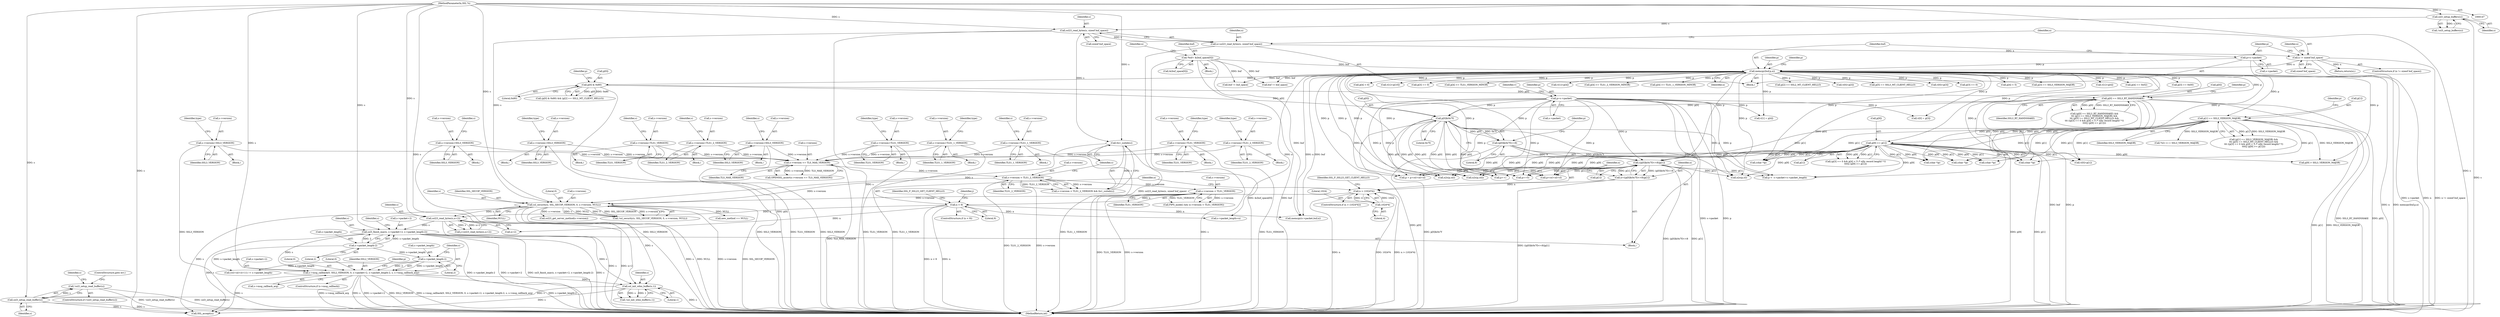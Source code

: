 digraph "0_openssl_392fa7a952e97d82eac6958c81ed1e256e6b8ca5@API" {
"1001149" [label="(Call,!ssl3_setup_read_buffer(s))"];
"1001150" [label="(Call,ssl3_setup_read_buffer(s))"];
"1001119" [label="(Call,ssl_init_wbio_buffer(s,1))"];
"1000723" [label="(Call,ssl_security(s, SSL_SECOP_VERSION, 0, s->version, NULL))"];
"1000199" [label="(Call,ssl23_read_bytes(s, sizeof buf_space))"];
"1000194" [label="(Call,ssl3_setup_buffers(s))"];
"1000148" [label="(MethodParameterIn,SSL *s)"];
"1000701" [label="(Call,tls1_suiteb(s))"];
"1000696" [label="(Call,s->version < TLS1_2_VERSION)"];
"1000689" [label="(Call,s->version <= TLS_MAX_VERSION)"];
"1000606" [label="(Call,s->version=SSL3_VERSION)"];
"1000375" [label="(Call,s->version=SSL3_VERSION)"];
"1000588" [label="(Call,s->version=SSL3_VERSION)"];
"1000356" [label="(Call,s->version=TLS1_VERSION)"];
"1000312" [label="(Call,s->version=TLS1_2_VERSION)"];
"1000406" [label="(Call,s->version=SSL3_VERSION)"];
"1000623" [label="(Call,s->version=TLS1_VERSION)"];
"1000554" [label="(Call,s->version=TLS1_1_VERSION)"];
"1000337" [label="(Call,s->version=TLS1_1_VERSION)"];
"1000571" [label="(Call,s->version=TLS1_VERSION)"];
"1000531" [label="(Call,s->version=TLS1_2_VERSION)"];
"1000711" [label="(Call,s->version < TLS1_VERSION)"];
"1000811" [label="(Call,ssl3_finish_mac(s, s->packet+2, s->packet_length-2))"];
"1000800" [label="(Call,ssl23_read_bytes(s,n+2))"];
"1000790" [label="(Call,n < 9)"];
"1000779" [label="(Call,n > (1024*4))"];
"1000765" [label="(Call,n=((p[0]&0x7f)<<8)|p[1])"];
"1000767" [label="(Call,((p[0]&0x7f)<<8)|p[1])"];
"1000768" [label="(Call,(p[0]&0x7f)<<8)"];
"1000769" [label="(Call,p[0]&0x7f)"];
"1000746" [label="(Call,p=s->packet)"];
"1000221" [label="(Call,p[0] & 0x80)"];
"1000215" [label="(Call,memcpy(buf,p,n))"];
"1000152" [label="(Call,*buf= &(buf_space[0]))"];
"1000210" [label="(Call,p=s->packet)"];
"1000204" [label="(Call,n != sizeof buf_space)"];
"1000197" [label="(Call,n=ssl23_read_bytes(s, sizeof buf_space))"];
"1000430" [label="(Call,p[0] == SSL3_RT_HANDSHAKE)"];
"1000436" [label="(Call,p[1] == SSL3_VERSION_MAJOR)"];
"1000459" [label="(Call,p[9] >= p[1])"];
"1000781" [label="(Call,1024*4)"];
"1000818" [label="(Call,s->packet_length-2)"];
"1000827" [label="(Call,s->msg_callback(0, SSL2_VERSION, 0, s->packet+2, s->packet_length-2, s, s->msg_callback_arg))"];
"1000836" [label="(Call,s->packet_length-2)"];
"1000481" [label="(Call,p[4] < 6)"];
"1000503" [label="(Call,v[1]=p[10])"];
"1000783" [label="(Literal,4)"];
"1001151" [label="(Identifier,s)"];
"1000637" [label="(Call,(char *)p)"];
"1000782" [label="(Literal,1024)"];
"1000792" [label="(Literal,9)"];
"1000195" [label="(Identifier,s)"];
"1000811" [label="(Call,ssl3_finish_mac(s, s->packet+2, s->packet_length-2))"];
"1000200" [label="(Identifier,s)"];
"1001099" [label="(Call,ssl23_get_server_method(s->version))"];
"1000712" [label="(Call,s->version)"];
"1000747" [label="(Identifier,p)"];
"1000492" [label="(Call,p[9] > SSL3_VERSION_MAJOR)"];
"1000336" [label="(Block,)"];
"1000222" [label="(Call,p[0])"];
"1000711" [label="(Call,s->version < TLS1_VERSION)"];
"1000765" [label="(Call,n=((p[0]&0x7f)<<8)|p[1])"];
"1000769" [label="(Call,p[0]&0x7f)"];
"1000572" [label="(Call,s->version)"];
"1000715" [label="(Identifier,TLS1_VERSION)"];
"1000537" [label="(Identifier,type)"];
"1000827" [label="(Call,s->msg_callback(0, SSL2_VERSION, 0, s->packet+2, s->packet_length-2, s, s->msg_callback_arg))"];
"1000606" [label="(Call,s->version=SSL3_VERSION)"];
"1000836" [label="(Call,s->packet_length-2)"];
"1000646" [label="(Call,(char *)p)"];
"1000220" [label="(Call,(p[0] & 0x80) && (p[2] == SSL2_MT_CLIENT_HELLO))"];
"1000689" [label="(Call,s->version <= TLS_MAX_VERSION)"];
"1000558" [label="(Identifier,TLS1_1_VERSION)"];
"1001275" [label="(MethodReturn,int)"];
"1000203" [label="(ControlStructure,if (n != sizeof buf_space))"];
"1000588" [label="(Call,s->version=SSL3_VERSION)"];
"1000776" [label="(Identifier,p)"];
"1000449" [label="(Call,p[3] == 0)"];
"1000725" [label="(Identifier,SSL_SECOP_VERSION)"];
"1000790" [label="(Call,n < 9)"];
"1000774" [label="(Literal,8)"];
"1000746" [label="(Call,p=s->packet)"];
"1001008" [label="(Call,p+csl+sil+cl)"];
"1000587" [label="(Block,)"];
"1000292" [label="(Call,p[4] >= TLS1_VERSION_MINOR)"];
"1000831" [label="(Call,s->packet+2)"];
"1000312" [label="(Call,s->version=TLS1_2_VERSION)"];
"1000252" [label="(Call,v[1]=p[4])"];
"1000341" [label="(Identifier,TLS1_1_VERSION)"];
"1000460" [label="(Call,p[9])"];
"1000553" [label="(Block,)"];
"1000850" [label="(Call,p+=5)"];
"1000770" [label="(Call,p[0])"];
"1000813" [label="(Call,s->packet+2)"];
"1001167" [label="(Call,memcpy(s->packet,buf,n))"];
"1000300" [label="(Call,p[4] >= TLS1_2_VERSION_MINOR)"];
"1000444" [label="(Identifier,p)"];
"1000830" [label="(Literal,0)"];
"1000722" [label="(Call,!ssl_security(s, SSL_SECOP_VERSION, 0, s->version, NULL))"];
"1000678" [label="(Call,(char *)p)"];
"1001119" [label="(Call,ssl_init_wbio_buffer(s,1))"];
"1000623" [label="(Call,s->version=TLS1_VERSION)"];
"1000709" [label="(Call,FIPS_mode() && (s->version < TLS1_VERSION))"];
"1000197" [label="(Call,n=ssl23_read_bytes(s, sizeof buf_space))"];
"1000337" [label="(Call,s->version=TLS1_1_VERSION)"];
"1000198" [label="(Identifier,n)"];
"1000842" [label="(Call,s->msg_callback_arg)"];
"1000753" [label="(Identifier,v)"];
"1000152" [label="(Call,*buf= &(buf_space[0]))"];
"1000325" [label="(Call,p[4] >= TLS1_1_VERSION_MINOR)"];
"1000766" [label="(Identifier,n)"];
"1000228" [label="(Identifier,p)"];
"1000182" [label="(Block,)"];
"1001152" [label="(ControlStructure,goto err;)"];
"1000410" [label="(Identifier,SSL3_VERSION)"];
"1000605" [label="(Block,)"];
"1000316" [label="(Identifier,TLS1_2_VERSION)"];
"1000212" [label="(Call,s->packet)"];
"1000311" [label="(Block,)"];
"1000435" [label="(Call,(p[1] == SSL3_VERSION_MAJOR) &&\n\t\t\t (p[5] == SSL3_MT_CLIENT_HELLO) &&\n\t\t\t ((p[3] == 0 && p[4] < 5 /* silly record length? */)\n\t\t\t\t|| (p[9] >= p[1])))"];
"1000218" [label="(Identifier,n)"];
"1000812" [label="(Identifier,s)"];
"1000226" [label="(Call,p[2] == SSL2_MT_CLIENT_HELLO)"];
"1000194" [label="(Call,ssl3_setup_buffers(s))"];
"1000723" [label="(Call,ssl_security(s, SSL_SECOP_VERSION, 0, s->version, NULL))"];
"1000430" [label="(Call,p[0] == SSL3_RT_HANDSHAKE)"];
"1000215" [label="(Call,memcpy(buf,p,n))"];
"1000575" [label="(Identifier,TLS1_VERSION)"];
"1000779" [label="(Call,n > (1024*4))"];
"1000245" [label="(Call,v[0]=p[3])"];
"1000225" [label="(Literal,0x80)"];
"1001149" [label="(Call,!ssl3_setup_read_buffer(s))"];
"1000837" [label="(Call,s->packet_length)"];
"1000786" [label="(Identifier,SSL_F_SSL23_GET_CLIENT_HELLO)"];
"1001016" [label="(Call,p <  s->packet+s->packet_length)"];
"1000344" [label="(Identifier,s)"];
"1000798" [label="(Call,j=ssl23_read_bytes(s,n+2))"];
"1000872" [label="(Call,(csl+sil+cl+11) != s->packet_length)"];
"1000442" [label="(Call,p[5] == SSL3_MT_CLIENT_HELLO)"];
"1000818" [label="(Call,s->packet_length-2)"];
"1001155" [label="(Identifier,s)"];
"1001267" [label="(Call,buf != buf_space)"];
"1000554" [label="(Call,s->version=TLS1_1_VERSION)"];
"1001121" [label="(Literal,1)"];
"1000217" [label="(Identifier,p)"];
"1000205" [label="(Identifier,n)"];
"1000663" [label="(Call,(char *)p)"];
"1000629" [label="(Identifier,type)"];
"1000594" [label="(Identifier,type)"];
"1000801" [label="(Identifier,s)"];
"1000726" [label="(Literal,0)"];
"1000700" [label="(Identifier,TLS1_2_VERSION)"];
"1000277" [label="(Call,v[0]=p[3])"];
"1000856" [label="(Call,n2s(p,sil))"];
"1000778" [label="(ControlStructure,if (n > (1024*4)))"];
"1000438" [label="(Identifier,p)"];
"1000819" [label="(Call,s->packet_length)"];
"1000476" [label="(Call,p[3] == 0)"];
"1000789" [label="(ControlStructure,if (n < 9))"];
"1000781" [label="(Call,1024*4)"];
"1000313" [label="(Call,s->version)"];
"1000429" [label="(Call,(p[0] == SSL3_RT_HANDSHAKE) &&\n\t\t\t (p[1] == SSL3_VERSION_MAJOR) &&\n\t\t\t (p[5] == SSL3_MT_CLIENT_HELLO) &&\n\t\t\t ((p[3] == 0 && p[4] < 5 /* silly record length? */)\n\t\t\t\t|| (p[9] >= p[1])))"];
"1001148" [label="(ControlStructure,if (!ssl3_setup_read_buffer(s)))"];
"1000767" [label="(Call,((p[0]&0x7f)<<8)|p[1])"];
"1000201" [label="(Call,sizeof buf_space)"];
"1001120" [label="(Identifier,s)"];
"1000204" [label="(Call,n != sizeof buf_space)"];
"1000209" [label="(Identifier,n)"];
"1000822" [label="(Literal,2)"];
"1000758" [label="(Call,v[1] = p[4])"];
"1000846" [label="(Identifier,p)"];
"1000607" [label="(Call,s->version)"];
"1000206" [label="(Call,sizeof buf_space)"];
"1000780" [label="(Identifier,n)"];
"1000577" [label="(Identifier,type)"];
"1000375" [label="(Call,s->version=SSL3_VERSION)"];
"1000436" [label="(Call,p[1] == SSL3_VERSION_MAJOR)"];
"1001104" [label="(Call,new_method == NULL)"];
"1000454" [label="(Call,p[4] < 5)"];
"1000440" [label="(Identifier,SSL3_VERSION_MAJOR)"];
"1000773" [label="(Literal,0x7f)"];
"1000360" [label="(Identifier,TLS1_VERSION)"];
"1000148" [label="(MethodParameterIn,SSL *s)"];
"1000800" [label="(Call,ssl23_read_bytes(s,n+2))"];
"1000622" [label="(Block,)"];
"1000271" [label="(Call,p[3] == SSL3_VERSION_MAJOR)"];
"1000555" [label="(Call,s->version)"];
"1000823" [label="(ControlStructure,if (s->msg_callback))"];
"1000467" [label="(Call,v[0]=p[1])"];
"1000463" [label="(Call,p[1])"];
"1000899" [label="(Call,*(d++) = SSL3_VERSION_MAJOR)"];
"1000802" [label="(Call,n+2)"];
"1000223" [label="(Identifier,p)"];
"1000624" [label="(Call,s->version)"];
"1000210" [label="(Call,p=s->packet)"];
"1000434" [label="(Identifier,SSL3_RT_HANDSHAKE)"];
"1000571" [label="(Call,s->version=TLS1_VERSION)"];
"1000702" [label="(Identifier,s)"];
"1000459" [label="(Call,p[9] >= p[1])"];
"1000859" [label="(Call,n2s(p,cl))"];
"1001118" [label="(Call,!ssl_init_wbio_buffer(s,1))"];
"1000199" [label="(Call,ssl23_read_bytes(s, sizeof buf_space))"];
"1000530" [label="(Block,)"];
"1000627" [label="(Identifier,TLS1_VERSION)"];
"1000535" [label="(Identifier,TLS1_2_VERSION)"];
"1000727" [label="(Call,s->version)"];
"1000751" [label="(Call,v[0] = p[3])"];
"1000447" [label="(Call,(p[3] == 0 && p[4] < 5 /* silly record length? */)\n\t\t\t\t|| (p[9] >= p[1]))"];
"1000319" [label="(Identifier,s)"];
"1000589" [label="(Call,s->version)"];
"1000570" [label="(Block,)"];
"1000825" [label="(Identifier,s)"];
"1001006" [label="(Call,p = p+csl+sil+cl)"];
"1000841" [label="(Identifier,s)"];
"1000357" [label="(Call,s->version)"];
"1000406" [label="(Call,s->version=SSL3_VERSION)"];
"1000211" [label="(Identifier,p)"];
"1000437" [label="(Call,p[1])"];
"1000363" [label="(Identifier,s)"];
"1000284" [label="(Call,v[1]=p[4])"];
"1000655" [label="(Call,(char *)p)"];
"1000374" [label="(Block,)"];
"1000239" [label="(Call,p[4] == 0x02)"];
"1000531" [label="(Call,s->version=TLS1_2_VERSION)"];
"1000376" [label="(Call,s->version)"];
"1000853" [label="(Call,n2s(p,csl))"];
"1001263" [label="(Call,SSL_accept(s))"];
"1000216" [label="(Identifier,buf)"];
"1000413" [label="(Identifier,s)"];
"1000610" [label="(Identifier,SSL3_VERSION)"];
"1000696" [label="(Call,s->version < TLS1_2_VERSION)"];
"1000775" [label="(Call,p[1])"];
"1000560" [label="(Identifier,type)"];
"1000532" [label="(Call,s->version)"];
"1000592" [label="(Identifier,SSL3_VERSION)"];
"1000221" [label="(Call,p[0] & 0x80)"];
"1001133" [label="(Call,s->packet_length=n)"];
"1000379" [label="(Identifier,SSL3_VERSION)"];
"1000612" [label="(Identifier,type)"];
"1000153" [label="(Identifier,buf)"];
"1000208" [label="(Return,return(n);)"];
"1000382" [label="(Identifier,s)"];
"1000690" [label="(Call,s->version)"];
"1000338" [label="(Call,s->version)"];
"1000828" [label="(Literal,0)"];
"1001150" [label="(Call,ssl3_setup_read_buffer(s))"];
"1000799" [label="(Identifier,j)"];
"1000355" [label="(Block,)"];
"1000697" [label="(Call,s->version)"];
"1000234" [label="(Call,p[3] == 0x00)"];
"1000748" [label="(Call,s->packet)"];
"1000730" [label="(Identifier,NULL)"];
"1000407" [label="(Call,s->version)"];
"1000742" [label="(Block,)"];
"1000829" [label="(Identifier,SSL2_VERSION)"];
"1000431" [label="(Call,p[0])"];
"1001257" [label="(Call,buf != buf_space)"];
"1000168" [label="(Identifier,n)"];
"1000768" [label="(Call,(p[0]&0x7f)<<8)"];
"1000701" [label="(Call,tls1_suiteb(s))"];
"1000405" [label="(Block,)"];
"1000795" [label="(Identifier,SSL_F_SSL23_GET_CLIENT_HELLO)"];
"1000154" [label="(Call,&(buf_space[0]))"];
"1001031" [label="(Call,p++)"];
"1000791" [label="(Identifier,n)"];
"1000149" [label="(Block,)"];
"1000688" [label="(Call,OPENSSL_assert(s->version <= TLS_MAX_VERSION))"];
"1000193" [label="(Call,!ssl3_setup_buffers(s))"];
"1000356" [label="(Call,s->version=TLS1_VERSION)"];
"1000724" [label="(Identifier,s)"];
"1000693" [label="(Identifier,TLS_MAX_VERSION)"];
"1000840" [label="(Literal,2)"];
"1000695" [label="(Call,s->version < TLS1_2_VERSION && tls1_suiteb(s))"];
"1001149" -> "1001148"  [label="AST: "];
"1001149" -> "1001150"  [label="CFG: "];
"1001150" -> "1001149"  [label="AST: "];
"1001152" -> "1001149"  [label="CFG: "];
"1001155" -> "1001149"  [label="CFG: "];
"1001149" -> "1001275"  [label="DDG: ssl3_setup_read_buffer(s)"];
"1001149" -> "1001275"  [label="DDG: !ssl3_setup_read_buffer(s)"];
"1001150" -> "1001149"  [label="DDG: s"];
"1001150" -> "1001151"  [label="CFG: "];
"1001151" -> "1001150"  [label="AST: "];
"1001150" -> "1001275"  [label="DDG: s"];
"1001119" -> "1001150"  [label="DDG: s"];
"1000148" -> "1001150"  [label="DDG: s"];
"1001150" -> "1001263"  [label="DDG: s"];
"1001119" -> "1001118"  [label="AST: "];
"1001119" -> "1001121"  [label="CFG: "];
"1001120" -> "1001119"  [label="AST: "];
"1001121" -> "1001119"  [label="AST: "];
"1001118" -> "1001119"  [label="CFG: "];
"1001119" -> "1001275"  [label="DDG: s"];
"1001119" -> "1001118"  [label="DDG: s"];
"1001119" -> "1001118"  [label="DDG: 1"];
"1000723" -> "1001119"  [label="DDG: s"];
"1000811" -> "1001119"  [label="DDG: s"];
"1000827" -> "1001119"  [label="DDG: s"];
"1000148" -> "1001119"  [label="DDG: s"];
"1001119" -> "1001263"  [label="DDG: s"];
"1000723" -> "1000722"  [label="AST: "];
"1000723" -> "1000730"  [label="CFG: "];
"1000724" -> "1000723"  [label="AST: "];
"1000725" -> "1000723"  [label="AST: "];
"1000726" -> "1000723"  [label="AST: "];
"1000727" -> "1000723"  [label="AST: "];
"1000730" -> "1000723"  [label="AST: "];
"1000722" -> "1000723"  [label="CFG: "];
"1000723" -> "1001275"  [label="DDG: s"];
"1000723" -> "1001275"  [label="DDG: NULL"];
"1000723" -> "1001275"  [label="DDG: s->version"];
"1000723" -> "1001275"  [label="DDG: SSL_SECOP_VERSION"];
"1000723" -> "1000722"  [label="DDG: s"];
"1000723" -> "1000722"  [label="DDG: NULL"];
"1000723" -> "1000722"  [label="DDG: 0"];
"1000723" -> "1000722"  [label="DDG: SSL_SECOP_VERSION"];
"1000723" -> "1000722"  [label="DDG: s->version"];
"1000199" -> "1000723"  [label="DDG: s"];
"1000701" -> "1000723"  [label="DDG: s"];
"1000148" -> "1000723"  [label="DDG: s"];
"1000696" -> "1000723"  [label="DDG: s->version"];
"1000711" -> "1000723"  [label="DDG: s->version"];
"1000723" -> "1000800"  [label="DDG: s"];
"1000723" -> "1001099"  [label="DDG: s->version"];
"1000723" -> "1001104"  [label="DDG: NULL"];
"1000723" -> "1001263"  [label="DDG: s"];
"1000199" -> "1000197"  [label="AST: "];
"1000199" -> "1000201"  [label="CFG: "];
"1000200" -> "1000199"  [label="AST: "];
"1000201" -> "1000199"  [label="AST: "];
"1000197" -> "1000199"  [label="CFG: "];
"1000199" -> "1001275"  [label="DDG: s"];
"1000199" -> "1000197"  [label="DDG: s"];
"1000194" -> "1000199"  [label="DDG: s"];
"1000148" -> "1000199"  [label="DDG: s"];
"1000199" -> "1000701"  [label="DDG: s"];
"1000194" -> "1000193"  [label="AST: "];
"1000194" -> "1000195"  [label="CFG: "];
"1000195" -> "1000194"  [label="AST: "];
"1000193" -> "1000194"  [label="CFG: "];
"1000194" -> "1001275"  [label="DDG: s"];
"1000194" -> "1000193"  [label="DDG: s"];
"1000148" -> "1000194"  [label="DDG: s"];
"1000148" -> "1000147"  [label="AST: "];
"1000148" -> "1001275"  [label="DDG: s"];
"1000148" -> "1000701"  [label="DDG: s"];
"1000148" -> "1000800"  [label="DDG: s"];
"1000148" -> "1000811"  [label="DDG: s"];
"1000148" -> "1000827"  [label="DDG: s"];
"1000148" -> "1001263"  [label="DDG: s"];
"1000701" -> "1000695"  [label="AST: "];
"1000701" -> "1000702"  [label="CFG: "];
"1000702" -> "1000701"  [label="AST: "];
"1000695" -> "1000701"  [label="CFG: "];
"1000701" -> "1001275"  [label="DDG: s"];
"1000701" -> "1000695"  [label="DDG: s"];
"1000696" -> "1000695"  [label="AST: "];
"1000696" -> "1000700"  [label="CFG: "];
"1000697" -> "1000696"  [label="AST: "];
"1000700" -> "1000696"  [label="AST: "];
"1000702" -> "1000696"  [label="CFG: "];
"1000695" -> "1000696"  [label="CFG: "];
"1000696" -> "1001275"  [label="DDG: TLS1_2_VERSION"];
"1000696" -> "1001275"  [label="DDG: s->version"];
"1000696" -> "1000695"  [label="DDG: s->version"];
"1000696" -> "1000695"  [label="DDG: TLS1_2_VERSION"];
"1000689" -> "1000696"  [label="DDG: s->version"];
"1000696" -> "1000711"  [label="DDG: s->version"];
"1000689" -> "1000688"  [label="AST: "];
"1000689" -> "1000693"  [label="CFG: "];
"1000690" -> "1000689"  [label="AST: "];
"1000693" -> "1000689"  [label="AST: "];
"1000688" -> "1000689"  [label="CFG: "];
"1000689" -> "1001275"  [label="DDG: TLS_MAX_VERSION"];
"1000689" -> "1000688"  [label="DDG: s->version"];
"1000689" -> "1000688"  [label="DDG: TLS_MAX_VERSION"];
"1000606" -> "1000689"  [label="DDG: s->version"];
"1000375" -> "1000689"  [label="DDG: s->version"];
"1000588" -> "1000689"  [label="DDG: s->version"];
"1000356" -> "1000689"  [label="DDG: s->version"];
"1000312" -> "1000689"  [label="DDG: s->version"];
"1000406" -> "1000689"  [label="DDG: s->version"];
"1000623" -> "1000689"  [label="DDG: s->version"];
"1000554" -> "1000689"  [label="DDG: s->version"];
"1000337" -> "1000689"  [label="DDG: s->version"];
"1000571" -> "1000689"  [label="DDG: s->version"];
"1000531" -> "1000689"  [label="DDG: s->version"];
"1000606" -> "1000605"  [label="AST: "];
"1000606" -> "1000610"  [label="CFG: "];
"1000607" -> "1000606"  [label="AST: "];
"1000610" -> "1000606"  [label="AST: "];
"1000612" -> "1000606"  [label="CFG: "];
"1000606" -> "1001275"  [label="DDG: SSL3_VERSION"];
"1000375" -> "1000374"  [label="AST: "];
"1000375" -> "1000379"  [label="CFG: "];
"1000376" -> "1000375"  [label="AST: "];
"1000379" -> "1000375"  [label="AST: "];
"1000382" -> "1000375"  [label="CFG: "];
"1000375" -> "1001275"  [label="DDG: SSL3_VERSION"];
"1000588" -> "1000587"  [label="AST: "];
"1000588" -> "1000592"  [label="CFG: "];
"1000589" -> "1000588"  [label="AST: "];
"1000592" -> "1000588"  [label="AST: "];
"1000594" -> "1000588"  [label="CFG: "];
"1000588" -> "1001275"  [label="DDG: SSL3_VERSION"];
"1000356" -> "1000355"  [label="AST: "];
"1000356" -> "1000360"  [label="CFG: "];
"1000357" -> "1000356"  [label="AST: "];
"1000360" -> "1000356"  [label="AST: "];
"1000363" -> "1000356"  [label="CFG: "];
"1000356" -> "1001275"  [label="DDG: TLS1_VERSION"];
"1000312" -> "1000311"  [label="AST: "];
"1000312" -> "1000316"  [label="CFG: "];
"1000313" -> "1000312"  [label="AST: "];
"1000316" -> "1000312"  [label="AST: "];
"1000319" -> "1000312"  [label="CFG: "];
"1000406" -> "1000405"  [label="AST: "];
"1000406" -> "1000410"  [label="CFG: "];
"1000407" -> "1000406"  [label="AST: "];
"1000410" -> "1000406"  [label="AST: "];
"1000413" -> "1000406"  [label="CFG: "];
"1000406" -> "1001275"  [label="DDG: SSL3_VERSION"];
"1000623" -> "1000622"  [label="AST: "];
"1000623" -> "1000627"  [label="CFG: "];
"1000624" -> "1000623"  [label="AST: "];
"1000627" -> "1000623"  [label="AST: "];
"1000629" -> "1000623"  [label="CFG: "];
"1000623" -> "1001275"  [label="DDG: TLS1_VERSION"];
"1000554" -> "1000553"  [label="AST: "];
"1000554" -> "1000558"  [label="CFG: "];
"1000555" -> "1000554"  [label="AST: "];
"1000558" -> "1000554"  [label="AST: "];
"1000560" -> "1000554"  [label="CFG: "];
"1000554" -> "1001275"  [label="DDG: TLS1_1_VERSION"];
"1000337" -> "1000336"  [label="AST: "];
"1000337" -> "1000341"  [label="CFG: "];
"1000338" -> "1000337"  [label="AST: "];
"1000341" -> "1000337"  [label="AST: "];
"1000344" -> "1000337"  [label="CFG: "];
"1000337" -> "1001275"  [label="DDG: TLS1_1_VERSION"];
"1000571" -> "1000570"  [label="AST: "];
"1000571" -> "1000575"  [label="CFG: "];
"1000572" -> "1000571"  [label="AST: "];
"1000575" -> "1000571"  [label="AST: "];
"1000577" -> "1000571"  [label="CFG: "];
"1000571" -> "1001275"  [label="DDG: TLS1_VERSION"];
"1000531" -> "1000530"  [label="AST: "];
"1000531" -> "1000535"  [label="CFG: "];
"1000532" -> "1000531"  [label="AST: "];
"1000535" -> "1000531"  [label="AST: "];
"1000537" -> "1000531"  [label="CFG: "];
"1000711" -> "1000709"  [label="AST: "];
"1000711" -> "1000715"  [label="CFG: "];
"1000712" -> "1000711"  [label="AST: "];
"1000715" -> "1000711"  [label="AST: "];
"1000709" -> "1000711"  [label="CFG: "];
"1000711" -> "1001275"  [label="DDG: TLS1_VERSION"];
"1000711" -> "1001275"  [label="DDG: s->version"];
"1000711" -> "1000709"  [label="DDG: s->version"];
"1000711" -> "1000709"  [label="DDG: TLS1_VERSION"];
"1000811" -> "1000742"  [label="AST: "];
"1000811" -> "1000818"  [label="CFG: "];
"1000812" -> "1000811"  [label="AST: "];
"1000813" -> "1000811"  [label="AST: "];
"1000818" -> "1000811"  [label="AST: "];
"1000825" -> "1000811"  [label="CFG: "];
"1000811" -> "1001275"  [label="DDG: s->packet_length-2"];
"1000811" -> "1001275"  [label="DDG: s->packet+2"];
"1000811" -> "1001275"  [label="DDG: ssl3_finish_mac(s, s->packet+2, s->packet_length-2)"];
"1000811" -> "1001275"  [label="DDG: s"];
"1000800" -> "1000811"  [label="DDG: s"];
"1000818" -> "1000811"  [label="DDG: s->packet_length"];
"1000818" -> "1000811"  [label="DDG: 2"];
"1000811" -> "1000827"  [label="DDG: s"];
"1000811" -> "1001263"  [label="DDG: s"];
"1000800" -> "1000798"  [label="AST: "];
"1000800" -> "1000802"  [label="CFG: "];
"1000801" -> "1000800"  [label="AST: "];
"1000802" -> "1000800"  [label="AST: "];
"1000798" -> "1000800"  [label="CFG: "];
"1000800" -> "1001275"  [label="DDG: n+2"];
"1000800" -> "1001275"  [label="DDG: s"];
"1000800" -> "1000798"  [label="DDG: s"];
"1000800" -> "1000798"  [label="DDG: n+2"];
"1000790" -> "1000800"  [label="DDG: n"];
"1000790" -> "1000789"  [label="AST: "];
"1000790" -> "1000792"  [label="CFG: "];
"1000791" -> "1000790"  [label="AST: "];
"1000792" -> "1000790"  [label="AST: "];
"1000795" -> "1000790"  [label="CFG: "];
"1000799" -> "1000790"  [label="CFG: "];
"1000790" -> "1001275"  [label="DDG: n"];
"1000790" -> "1001275"  [label="DDG: n < 9"];
"1000779" -> "1000790"  [label="DDG: n"];
"1000790" -> "1000802"  [label="DDG: n"];
"1000790" -> "1001133"  [label="DDG: n"];
"1000790" -> "1001167"  [label="DDG: n"];
"1000779" -> "1000778"  [label="AST: "];
"1000779" -> "1000781"  [label="CFG: "];
"1000780" -> "1000779"  [label="AST: "];
"1000781" -> "1000779"  [label="AST: "];
"1000786" -> "1000779"  [label="CFG: "];
"1000791" -> "1000779"  [label="CFG: "];
"1000779" -> "1001275"  [label="DDG: n"];
"1000779" -> "1001275"  [label="DDG: 1024*4"];
"1000779" -> "1001275"  [label="DDG: n > (1024*4)"];
"1000765" -> "1000779"  [label="DDG: n"];
"1000781" -> "1000779"  [label="DDG: 1024"];
"1000781" -> "1000779"  [label="DDG: 4"];
"1000765" -> "1000742"  [label="AST: "];
"1000765" -> "1000767"  [label="CFG: "];
"1000766" -> "1000765"  [label="AST: "];
"1000767" -> "1000765"  [label="AST: "];
"1000780" -> "1000765"  [label="CFG: "];
"1000765" -> "1001275"  [label="DDG: ((p[0]&0x7f)<<8)|p[1]"];
"1000767" -> "1000765"  [label="DDG: (p[0]&0x7f)<<8"];
"1000767" -> "1000765"  [label="DDG: p[1]"];
"1000767" -> "1000775"  [label="CFG: "];
"1000768" -> "1000767"  [label="AST: "];
"1000775" -> "1000767"  [label="AST: "];
"1000767" -> "1001275"  [label="DDG: (p[0]&0x7f)<<8"];
"1000767" -> "1001275"  [label="DDG: p[1]"];
"1000768" -> "1000767"  [label="DDG: p[0]&0x7f"];
"1000768" -> "1000767"  [label="DDG: 8"];
"1000436" -> "1000767"  [label="DDG: p[1]"];
"1000746" -> "1000767"  [label="DDG: p"];
"1000459" -> "1000767"  [label="DDG: p[1]"];
"1000215" -> "1000767"  [label="DDG: p"];
"1000767" -> "1000850"  [label="DDG: p[1]"];
"1000767" -> "1000853"  [label="DDG: p[1]"];
"1000767" -> "1000856"  [label="DDG: p[1]"];
"1000767" -> "1000859"  [label="DDG: p[1]"];
"1000767" -> "1001006"  [label="DDG: p[1]"];
"1000767" -> "1001008"  [label="DDG: p[1]"];
"1000767" -> "1001016"  [label="DDG: p[1]"];
"1000767" -> "1001031"  [label="DDG: p[1]"];
"1000768" -> "1000774"  [label="CFG: "];
"1000769" -> "1000768"  [label="AST: "];
"1000774" -> "1000768"  [label="AST: "];
"1000776" -> "1000768"  [label="CFG: "];
"1000768" -> "1001275"  [label="DDG: p[0]&0x7f"];
"1000769" -> "1000768"  [label="DDG: p[0]"];
"1000769" -> "1000768"  [label="DDG: 0x7f"];
"1000769" -> "1000773"  [label="CFG: "];
"1000770" -> "1000769"  [label="AST: "];
"1000773" -> "1000769"  [label="AST: "];
"1000774" -> "1000769"  [label="CFG: "];
"1000769" -> "1001275"  [label="DDG: p[0]"];
"1000746" -> "1000769"  [label="DDG: p"];
"1000221" -> "1000769"  [label="DDG: p[0]"];
"1000430" -> "1000769"  [label="DDG: p[0]"];
"1000769" -> "1000850"  [label="DDG: p[0]"];
"1000769" -> "1000853"  [label="DDG: p[0]"];
"1000769" -> "1000856"  [label="DDG: p[0]"];
"1000769" -> "1000859"  [label="DDG: p[0]"];
"1000769" -> "1001006"  [label="DDG: p[0]"];
"1000769" -> "1001008"  [label="DDG: p[0]"];
"1000769" -> "1001016"  [label="DDG: p[0]"];
"1000769" -> "1001031"  [label="DDG: p[0]"];
"1000746" -> "1000742"  [label="AST: "];
"1000746" -> "1000748"  [label="CFG: "];
"1000747" -> "1000746"  [label="AST: "];
"1000748" -> "1000746"  [label="AST: "];
"1000753" -> "1000746"  [label="CFG: "];
"1000746" -> "1001275"  [label="DDG: s->packet"];
"1000746" -> "1001275"  [label="DDG: p"];
"1000746" -> "1000751"  [label="DDG: p"];
"1000746" -> "1000758"  [label="DDG: p"];
"1000746" -> "1000850"  [label="DDG: p"];
"1000746" -> "1000853"  [label="DDG: p"];
"1000746" -> "1000856"  [label="DDG: p"];
"1000746" -> "1000859"  [label="DDG: p"];
"1000746" -> "1001006"  [label="DDG: p"];
"1000746" -> "1001008"  [label="DDG: p"];
"1000746" -> "1001016"  [label="DDG: p"];
"1000746" -> "1001031"  [label="DDG: p"];
"1000221" -> "1000220"  [label="AST: "];
"1000221" -> "1000225"  [label="CFG: "];
"1000222" -> "1000221"  [label="AST: "];
"1000225" -> "1000221"  [label="AST: "];
"1000228" -> "1000221"  [label="CFG: "];
"1000220" -> "1000221"  [label="CFG: "];
"1000221" -> "1001275"  [label="DDG: p[0]"];
"1000221" -> "1000220"  [label="DDG: p[0]"];
"1000221" -> "1000220"  [label="DDG: 0x80"];
"1000215" -> "1000221"  [label="DDG: p"];
"1000221" -> "1000430"  [label="DDG: p[0]"];
"1000215" -> "1000182"  [label="AST: "];
"1000215" -> "1000218"  [label="CFG: "];
"1000216" -> "1000215"  [label="AST: "];
"1000217" -> "1000215"  [label="AST: "];
"1000218" -> "1000215"  [label="AST: "];
"1000223" -> "1000215"  [label="CFG: "];
"1000215" -> "1001275"  [label="DDG: buf"];
"1000215" -> "1001275"  [label="DDG: p"];
"1000215" -> "1001275"  [label="DDG: n"];
"1000215" -> "1001275"  [label="DDG: memcpy(buf,p,n)"];
"1000152" -> "1000215"  [label="DDG: buf"];
"1000210" -> "1000215"  [label="DDG: p"];
"1000204" -> "1000215"  [label="DDG: n"];
"1000215" -> "1000226"  [label="DDG: p"];
"1000215" -> "1000234"  [label="DDG: p"];
"1000215" -> "1000239"  [label="DDG: p"];
"1000215" -> "1000245"  [label="DDG: p"];
"1000215" -> "1000252"  [label="DDG: p"];
"1000215" -> "1000271"  [label="DDG: p"];
"1000215" -> "1000277"  [label="DDG: p"];
"1000215" -> "1000284"  [label="DDG: p"];
"1000215" -> "1000292"  [label="DDG: p"];
"1000215" -> "1000300"  [label="DDG: p"];
"1000215" -> "1000325"  [label="DDG: p"];
"1000215" -> "1000430"  [label="DDG: p"];
"1000215" -> "1000436"  [label="DDG: p"];
"1000215" -> "1000442"  [label="DDG: p"];
"1000215" -> "1000449"  [label="DDG: p"];
"1000215" -> "1000454"  [label="DDG: p"];
"1000215" -> "1000459"  [label="DDG: p"];
"1000215" -> "1000467"  [label="DDG: p"];
"1000215" -> "1000476"  [label="DDG: p"];
"1000215" -> "1000481"  [label="DDG: p"];
"1000215" -> "1000492"  [label="DDG: p"];
"1000215" -> "1000503"  [label="DDG: p"];
"1000215" -> "1000637"  [label="DDG: p"];
"1000215" -> "1000751"  [label="DDG: p"];
"1000215" -> "1000758"  [label="DDG: p"];
"1000215" -> "1000850"  [label="DDG: p"];
"1000215" -> "1000853"  [label="DDG: p"];
"1000215" -> "1000856"  [label="DDG: p"];
"1000215" -> "1000859"  [label="DDG: p"];
"1000215" -> "1001006"  [label="DDG: p"];
"1000215" -> "1001008"  [label="DDG: p"];
"1000215" -> "1001016"  [label="DDG: p"];
"1000215" -> "1001031"  [label="DDG: p"];
"1000215" -> "1001133"  [label="DDG: n"];
"1000215" -> "1001167"  [label="DDG: buf"];
"1000215" -> "1001167"  [label="DDG: n"];
"1000215" -> "1001257"  [label="DDG: buf"];
"1000215" -> "1001267"  [label="DDG: buf"];
"1000152" -> "1000149"  [label="AST: "];
"1000152" -> "1000154"  [label="CFG: "];
"1000153" -> "1000152"  [label="AST: "];
"1000154" -> "1000152"  [label="AST: "];
"1000168" -> "1000152"  [label="CFG: "];
"1000152" -> "1001275"  [label="DDG: buf"];
"1000152" -> "1001275"  [label="DDG: &(buf_space[0])"];
"1000152" -> "1001167"  [label="DDG: buf"];
"1000152" -> "1001257"  [label="DDG: buf"];
"1000152" -> "1001267"  [label="DDG: buf"];
"1000210" -> "1000182"  [label="AST: "];
"1000210" -> "1000212"  [label="CFG: "];
"1000211" -> "1000210"  [label="AST: "];
"1000212" -> "1000210"  [label="AST: "];
"1000216" -> "1000210"  [label="CFG: "];
"1000210" -> "1001275"  [label="DDG: s->packet"];
"1000204" -> "1000203"  [label="AST: "];
"1000204" -> "1000206"  [label="CFG: "];
"1000205" -> "1000204"  [label="AST: "];
"1000206" -> "1000204"  [label="AST: "];
"1000209" -> "1000204"  [label="CFG: "];
"1000211" -> "1000204"  [label="CFG: "];
"1000204" -> "1001275"  [label="DDG: n"];
"1000204" -> "1001275"  [label="DDG: n != sizeof buf_space"];
"1000197" -> "1000204"  [label="DDG: n"];
"1000204" -> "1000208"  [label="DDG: n"];
"1000197" -> "1000182"  [label="AST: "];
"1000198" -> "1000197"  [label="AST: "];
"1000205" -> "1000197"  [label="CFG: "];
"1000197" -> "1001275"  [label="DDG: ssl23_read_bytes(s, sizeof buf_space)"];
"1000430" -> "1000429"  [label="AST: "];
"1000430" -> "1000434"  [label="CFG: "];
"1000431" -> "1000430"  [label="AST: "];
"1000434" -> "1000430"  [label="AST: "];
"1000438" -> "1000430"  [label="CFG: "];
"1000429" -> "1000430"  [label="CFG: "];
"1000430" -> "1001275"  [label="DDG: SSL3_RT_HANDSHAKE"];
"1000430" -> "1001275"  [label="DDG: p[0]"];
"1000430" -> "1000429"  [label="DDG: p[0]"];
"1000430" -> "1000429"  [label="DDG: SSL3_RT_HANDSHAKE"];
"1000430" -> "1000637"  [label="DDG: p[0]"];
"1000430" -> "1000646"  [label="DDG: p[0]"];
"1000430" -> "1000655"  [label="DDG: p[0]"];
"1000430" -> "1000663"  [label="DDG: p[0]"];
"1000430" -> "1000678"  [label="DDG: p[0]"];
"1000436" -> "1000435"  [label="AST: "];
"1000436" -> "1000440"  [label="CFG: "];
"1000437" -> "1000436"  [label="AST: "];
"1000440" -> "1000436"  [label="AST: "];
"1000444" -> "1000436"  [label="CFG: "];
"1000435" -> "1000436"  [label="CFG: "];
"1000436" -> "1001275"  [label="DDG: p[1]"];
"1000436" -> "1001275"  [label="DDG: SSL3_VERSION_MAJOR"];
"1000436" -> "1000435"  [label="DDG: p[1]"];
"1000436" -> "1000435"  [label="DDG: SSL3_VERSION_MAJOR"];
"1000436" -> "1000459"  [label="DDG: p[1]"];
"1000436" -> "1000467"  [label="DDG: p[1]"];
"1000436" -> "1000492"  [label="DDG: SSL3_VERSION_MAJOR"];
"1000436" -> "1000637"  [label="DDG: p[1]"];
"1000436" -> "1000646"  [label="DDG: p[1]"];
"1000436" -> "1000655"  [label="DDG: p[1]"];
"1000436" -> "1000663"  [label="DDG: p[1]"];
"1000436" -> "1000678"  [label="DDG: p[1]"];
"1000436" -> "1000899"  [label="DDG: SSL3_VERSION_MAJOR"];
"1000459" -> "1000447"  [label="AST: "];
"1000459" -> "1000463"  [label="CFG: "];
"1000460" -> "1000459"  [label="AST: "];
"1000463" -> "1000459"  [label="AST: "];
"1000447" -> "1000459"  [label="CFG: "];
"1000459" -> "1001275"  [label="DDG: p[9]"];
"1000459" -> "1001275"  [label="DDG: p[1]"];
"1000459" -> "1000447"  [label="DDG: p[9]"];
"1000459" -> "1000447"  [label="DDG: p[1]"];
"1000459" -> "1000467"  [label="DDG: p[1]"];
"1000459" -> "1000492"  [label="DDG: p[9]"];
"1000459" -> "1000637"  [label="DDG: p[9]"];
"1000459" -> "1000637"  [label="DDG: p[1]"];
"1000459" -> "1000646"  [label="DDG: p[9]"];
"1000459" -> "1000646"  [label="DDG: p[1]"];
"1000459" -> "1000655"  [label="DDG: p[9]"];
"1000459" -> "1000655"  [label="DDG: p[1]"];
"1000459" -> "1000663"  [label="DDG: p[9]"];
"1000459" -> "1000663"  [label="DDG: p[1]"];
"1000459" -> "1000678"  [label="DDG: p[9]"];
"1000459" -> "1000678"  [label="DDG: p[1]"];
"1000459" -> "1000850"  [label="DDG: p[9]"];
"1000459" -> "1000853"  [label="DDG: p[9]"];
"1000459" -> "1000856"  [label="DDG: p[9]"];
"1000459" -> "1000859"  [label="DDG: p[9]"];
"1000459" -> "1001006"  [label="DDG: p[9]"];
"1000459" -> "1001008"  [label="DDG: p[9]"];
"1000459" -> "1001016"  [label="DDG: p[9]"];
"1000459" -> "1001031"  [label="DDG: p[9]"];
"1000781" -> "1000783"  [label="CFG: "];
"1000782" -> "1000781"  [label="AST: "];
"1000783" -> "1000781"  [label="AST: "];
"1000818" -> "1000822"  [label="CFG: "];
"1000819" -> "1000818"  [label="AST: "];
"1000822" -> "1000818"  [label="AST: "];
"1000818" -> "1000836"  [label="DDG: s->packet_length"];
"1000818" -> "1000872"  [label="DDG: s->packet_length"];
"1000827" -> "1000823"  [label="AST: "];
"1000827" -> "1000842"  [label="CFG: "];
"1000828" -> "1000827"  [label="AST: "];
"1000829" -> "1000827"  [label="AST: "];
"1000830" -> "1000827"  [label="AST: "];
"1000831" -> "1000827"  [label="AST: "];
"1000836" -> "1000827"  [label="AST: "];
"1000841" -> "1000827"  [label="AST: "];
"1000842" -> "1000827"  [label="AST: "];
"1000846" -> "1000827"  [label="CFG: "];
"1000827" -> "1001275"  [label="DDG: SSL2_VERSION"];
"1000827" -> "1001275"  [label="DDG: s->msg_callback(0, SSL2_VERSION, 0, s->packet+2, s->packet_length-2, s, s->msg_callback_arg)"];
"1000827" -> "1001275"  [label="DDG: s->packet_length-2"];
"1000827" -> "1001275"  [label="DDG: s->msg_callback_arg"];
"1000827" -> "1001275"  [label="DDG: s"];
"1000827" -> "1001275"  [label="DDG: s->packet+2"];
"1000836" -> "1000827"  [label="DDG: s->packet_length"];
"1000836" -> "1000827"  [label="DDG: 2"];
"1000827" -> "1001263"  [label="DDG: s"];
"1000836" -> "1000840"  [label="CFG: "];
"1000837" -> "1000836"  [label="AST: "];
"1000840" -> "1000836"  [label="AST: "];
"1000841" -> "1000836"  [label="CFG: "];
"1000836" -> "1000872"  [label="DDG: s->packet_length"];
}
